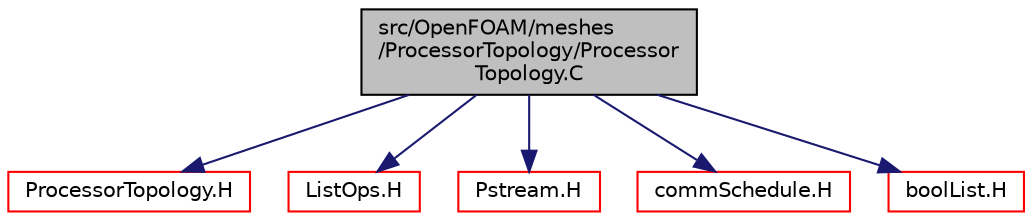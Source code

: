 digraph "src/OpenFOAM/meshes/ProcessorTopology/ProcessorTopology.C"
{
  bgcolor="transparent";
  edge [fontname="Helvetica",fontsize="10",labelfontname="Helvetica",labelfontsize="10"];
  node [fontname="Helvetica",fontsize="10",shape=record];
  Node0 [label="src/OpenFOAM/meshes\l/ProcessorTopology/Processor\lTopology.C",height=0.2,width=0.4,color="black", fillcolor="grey75", style="filled", fontcolor="black"];
  Node0 -> Node1 [color="midnightblue",fontsize="10",style="solid",fontname="Helvetica"];
  Node1 [label="ProcessorTopology.H",height=0.2,width=0.4,color="red",URL="$a12890.html"];
  Node0 -> Node64 [color="midnightblue",fontsize="10",style="solid",fontname="Helvetica"];
  Node64 [label="ListOps.H",height=0.2,width=0.4,color="red",URL="$a09389.html",tooltip="Various functions to operate on Lists. "];
  Node0 -> Node66 [color="midnightblue",fontsize="10",style="solid",fontname="Helvetica"];
  Node66 [label="Pstream.H",height=0.2,width=0.4,color="red",URL="$a09860.html"];
  Node0 -> Node85 [color="midnightblue",fontsize="10",style="solid",fontname="Helvetica"];
  Node85 [label="commSchedule.H",height=0.2,width=0.4,color="red",URL="$a12884.html"];
  Node0 -> Node102 [color="midnightblue",fontsize="10",style="solid",fontname="Helvetica"];
  Node102 [label="boolList.H",height=0.2,width=0.4,color="red",URL="$a12920.html"];
}
